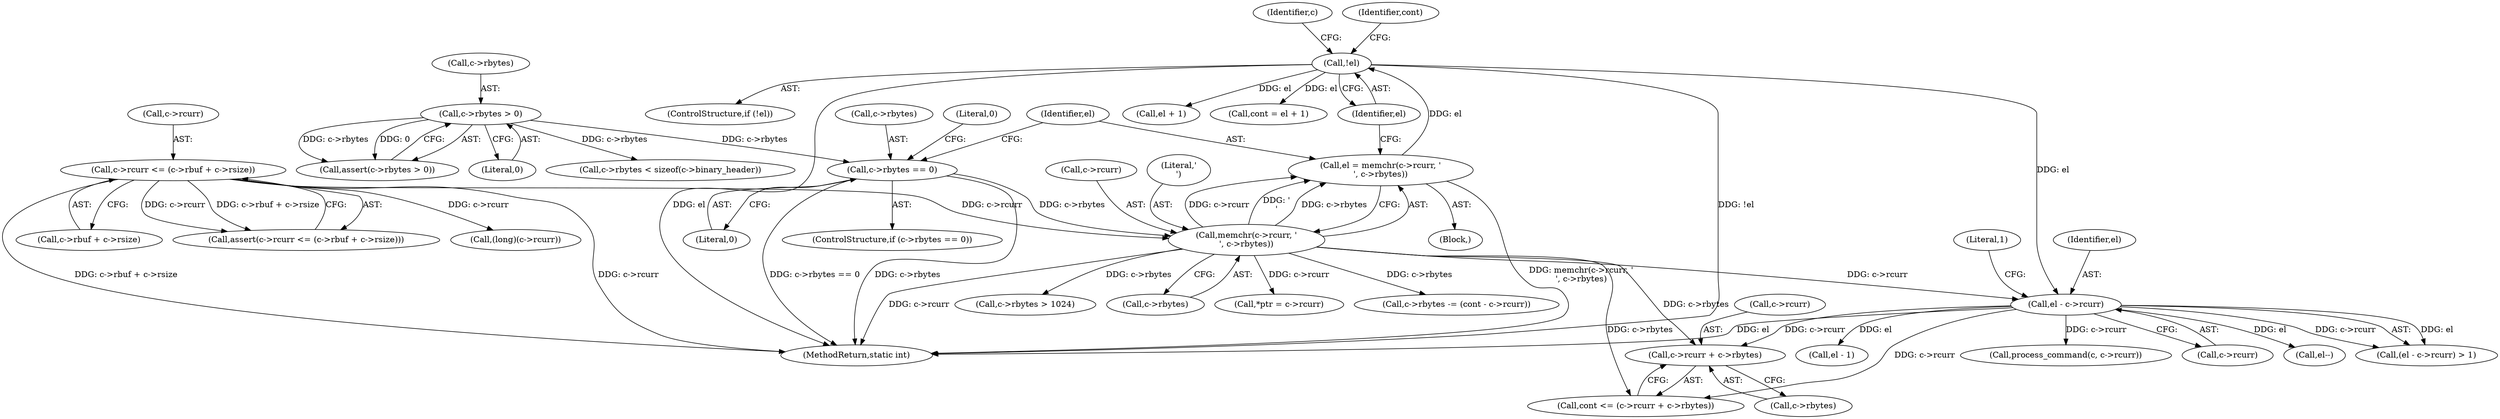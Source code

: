 digraph "0_memcached_75cc83685e103bc8ba380a57468c8f04413033f9@pointer" {
"1000563" [label="(Call,c->rcurr + c->rbytes)"];
"1000541" [label="(Call,el - c->rcurr)"];
"1000493" [label="(Call,!el)"];
"1000482" [label="(Call,el = memchr(c->rcurr, '\n', c->rbytes))"];
"1000484" [label="(Call,memchr(c->rcurr, '\n', c->rbytes))"];
"1000115" [label="(Call,c->rcurr <= (c->rbuf + c->rsize))"];
"1000475" [label="(Call,c->rbytes == 0)"];
"1000127" [label="(Call,c->rbytes > 0)"];
"1000497" [label="(Call,c->rbytes > 1024)"];
"1000119" [label="(Call,c->rbuf + c->rsize)"];
"1000603" [label="(MethodReturn,static int)"];
"1000543" [label="(Call,c->rcurr)"];
"1000563" [label="(Call,c->rcurr + c->rbytes)"];
"1000492" [label="(ControlStructure,if (!el))"];
"1000494" [label="(Identifier,el)"];
"1000128" [label="(Call,c->rbytes)"];
"1000116" [label="(Call,c->rcurr)"];
"1000546" [label="(Literal,1)"];
"1000115" [label="(Call,c->rcurr <= (c->rbuf + c->rsize))"];
"1000475" [label="(Call,c->rbytes == 0)"];
"1000482" [label="(Call,el = memchr(c->rcurr, '\n', c->rbytes))"];
"1000484" [label="(Call,memchr(c->rcurr, '\n', c->rbytes))"];
"1000554" [label="(Call,el--)"];
"1000476" [label="(Call,c->rbytes)"];
"1000481" [label="(Literal,0)"];
"1000127" [label="(Call,c->rbytes > 0)"];
"1000499" [label="(Identifier,c)"];
"1000542" [label="(Identifier,el)"];
"1000211" [label="(Call,(long)(c->rcurr))"];
"1000541" [label="(Call,el - c->rcurr)"];
"1000535" [label="(Call,el + 1)"];
"1000489" [label="(Call,c->rbytes)"];
"1000564" [label="(Call,c->rcurr)"];
"1000131" [label="(Literal,0)"];
"1000471" [label="(Block,)"];
"1000504" [label="(Call,*ptr = c->rcurr)"];
"1000567" [label="(Call,c->rbytes)"];
"1000533" [label="(Call,cont = el + 1)"];
"1000195" [label="(Call,c->rbytes < sizeof(c->binary_header))"];
"1000114" [label="(Call,assert(c->rcurr <= (c->rbuf + c->rsize)))"];
"1000485" [label="(Call,c->rcurr)"];
"1000575" [label="(Call,c->rbytes -= (cont - c->rcurr))"];
"1000126" [label="(Call,assert(c->rbytes > 0))"];
"1000534" [label="(Identifier,cont)"];
"1000488" [label="(Literal,'\n')"];
"1000561" [label="(Call,cont <= (c->rcurr + c->rbytes))"];
"1000479" [label="(Literal,0)"];
"1000540" [label="(Call,(el - c->rcurr) > 1)"];
"1000549" [label="(Call,el - 1)"];
"1000483" [label="(Identifier,el)"];
"1000493" [label="(Call,!el)"];
"1000474" [label="(ControlStructure,if (c->rbytes == 0))"];
"1000570" [label="(Call,process_command(c, c->rcurr))"];
"1000563" -> "1000561"  [label="AST: "];
"1000563" -> "1000567"  [label="CFG: "];
"1000564" -> "1000563"  [label="AST: "];
"1000567" -> "1000563"  [label="AST: "];
"1000561" -> "1000563"  [label="CFG: "];
"1000541" -> "1000563"  [label="DDG: c->rcurr"];
"1000484" -> "1000563"  [label="DDG: c->rbytes"];
"1000541" -> "1000540"  [label="AST: "];
"1000541" -> "1000543"  [label="CFG: "];
"1000542" -> "1000541"  [label="AST: "];
"1000543" -> "1000541"  [label="AST: "];
"1000546" -> "1000541"  [label="CFG: "];
"1000541" -> "1000603"  [label="DDG: el"];
"1000541" -> "1000540"  [label="DDG: el"];
"1000541" -> "1000540"  [label="DDG: c->rcurr"];
"1000493" -> "1000541"  [label="DDG: el"];
"1000484" -> "1000541"  [label="DDG: c->rcurr"];
"1000541" -> "1000549"  [label="DDG: el"];
"1000541" -> "1000554"  [label="DDG: el"];
"1000541" -> "1000561"  [label="DDG: c->rcurr"];
"1000541" -> "1000570"  [label="DDG: c->rcurr"];
"1000493" -> "1000492"  [label="AST: "];
"1000493" -> "1000494"  [label="CFG: "];
"1000494" -> "1000493"  [label="AST: "];
"1000499" -> "1000493"  [label="CFG: "];
"1000534" -> "1000493"  [label="CFG: "];
"1000493" -> "1000603"  [label="DDG: el"];
"1000493" -> "1000603"  [label="DDG: !el"];
"1000482" -> "1000493"  [label="DDG: el"];
"1000493" -> "1000533"  [label="DDG: el"];
"1000493" -> "1000535"  [label="DDG: el"];
"1000482" -> "1000471"  [label="AST: "];
"1000482" -> "1000484"  [label="CFG: "];
"1000483" -> "1000482"  [label="AST: "];
"1000484" -> "1000482"  [label="AST: "];
"1000494" -> "1000482"  [label="CFG: "];
"1000482" -> "1000603"  [label="DDG: memchr(c->rcurr, '\n', c->rbytes)"];
"1000484" -> "1000482"  [label="DDG: c->rcurr"];
"1000484" -> "1000482"  [label="DDG: '\n'"];
"1000484" -> "1000482"  [label="DDG: c->rbytes"];
"1000484" -> "1000489"  [label="CFG: "];
"1000485" -> "1000484"  [label="AST: "];
"1000488" -> "1000484"  [label="AST: "];
"1000489" -> "1000484"  [label="AST: "];
"1000484" -> "1000603"  [label="DDG: c->rcurr"];
"1000115" -> "1000484"  [label="DDG: c->rcurr"];
"1000475" -> "1000484"  [label="DDG: c->rbytes"];
"1000484" -> "1000497"  [label="DDG: c->rbytes"];
"1000484" -> "1000504"  [label="DDG: c->rcurr"];
"1000484" -> "1000561"  [label="DDG: c->rbytes"];
"1000484" -> "1000575"  [label="DDG: c->rbytes"];
"1000115" -> "1000114"  [label="AST: "];
"1000115" -> "1000119"  [label="CFG: "];
"1000116" -> "1000115"  [label="AST: "];
"1000119" -> "1000115"  [label="AST: "];
"1000114" -> "1000115"  [label="CFG: "];
"1000115" -> "1000603"  [label="DDG: c->rbuf + c->rsize"];
"1000115" -> "1000603"  [label="DDG: c->rcurr"];
"1000115" -> "1000114"  [label="DDG: c->rcurr"];
"1000115" -> "1000114"  [label="DDG: c->rbuf + c->rsize"];
"1000115" -> "1000211"  [label="DDG: c->rcurr"];
"1000475" -> "1000474"  [label="AST: "];
"1000475" -> "1000479"  [label="CFG: "];
"1000476" -> "1000475"  [label="AST: "];
"1000479" -> "1000475"  [label="AST: "];
"1000481" -> "1000475"  [label="CFG: "];
"1000483" -> "1000475"  [label="CFG: "];
"1000475" -> "1000603"  [label="DDG: c->rbytes"];
"1000475" -> "1000603"  [label="DDG: c->rbytes == 0"];
"1000127" -> "1000475"  [label="DDG: c->rbytes"];
"1000127" -> "1000126"  [label="AST: "];
"1000127" -> "1000131"  [label="CFG: "];
"1000128" -> "1000127"  [label="AST: "];
"1000131" -> "1000127"  [label="AST: "];
"1000126" -> "1000127"  [label="CFG: "];
"1000127" -> "1000126"  [label="DDG: c->rbytes"];
"1000127" -> "1000126"  [label="DDG: 0"];
"1000127" -> "1000195"  [label="DDG: c->rbytes"];
}
